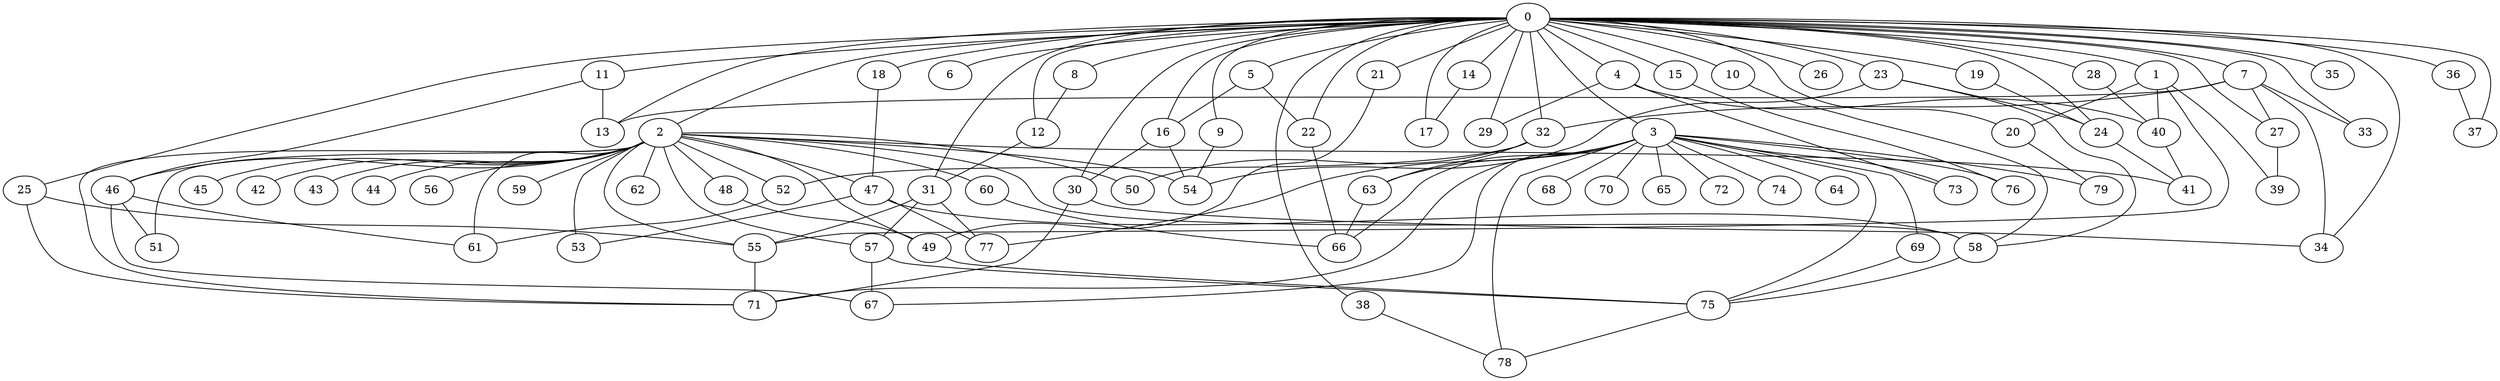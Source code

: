 
graph graphname {
    0 -- 1
0 -- 2
0 -- 3
0 -- 4
0 -- 5
0 -- 6
0 -- 7
0 -- 8
0 -- 9
0 -- 10
0 -- 11
0 -- 12
0 -- 13
0 -- 14
0 -- 15
0 -- 16
0 -- 17
0 -- 18
0 -- 19
0 -- 20
0 -- 21
0 -- 22
0 -- 23
0 -- 24
0 -- 25
0 -- 26
0 -- 27
0 -- 28
0 -- 29
0 -- 30
0 -- 31
0 -- 32
0 -- 33
0 -- 34
0 -- 35
0 -- 36
0 -- 37
0 -- 38
1 -- 40
1 -- 39
1 -- 20
1 -- 55
2 -- 41
2 -- 42
2 -- 43
2 -- 44
2 -- 45
2 -- 46
2 -- 47
2 -- 48
2 -- 49
2 -- 50
2 -- 51
2 -- 52
2 -- 53
2 -- 54
2 -- 55
2 -- 56
2 -- 57
2 -- 58
2 -- 59
2 -- 60
2 -- 61
2 -- 62
2 -- 71
3 -- 64
3 -- 66
3 -- 67
3 -- 68
3 -- 69
3 -- 70
3 -- 65
3 -- 72
3 -- 73
3 -- 74
3 -- 71
3 -- 76
3 -- 77
3 -- 78
3 -- 79
3 -- 75
3 -- 63
4 -- 29
4 -- 73
4 -- 40
5 -- 22
5 -- 16
7 -- 27
7 -- 13
7 -- 32
7 -- 33
7 -- 34
8 -- 12
9 -- 54
10 -- 58
11 -- 46
11 -- 13
12 -- 31
14 -- 17
15 -- 76
16 -- 54
16 -- 30
18 -- 47
19 -- 24
20 -- 79
21 -- 49
22 -- 66
23 -- 54
23 -- 58
23 -- 24
24 -- 41
25 -- 71
25 -- 55
27 -- 39
28 -- 40
30 -- 71
30 -- 34
31 -- 57
31 -- 77
31 -- 55
32 -- 50
32 -- 52
32 -- 63
36 -- 37
38 -- 78
40 -- 41
46 -- 51
46 -- 61
46 -- 67
47 -- 77
47 -- 53
47 -- 58
48 -- 49
49 -- 75
52 -- 61
55 -- 71
57 -- 75
57 -- 67
58 -- 75
60 -- 66
63 -- 66
69 -- 75
75 -- 78

}
